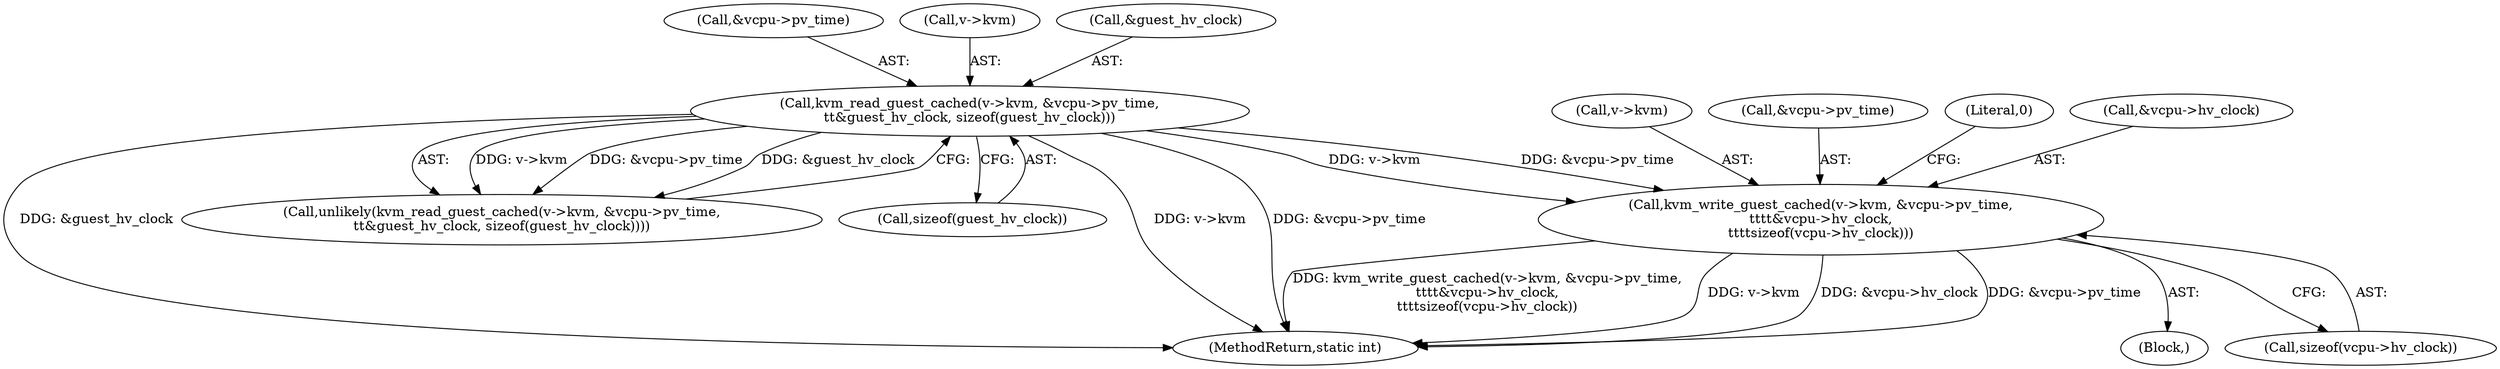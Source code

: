 digraph "0_linux_0b79459b482e85cb7426aa7da683a9f2c97aeae1_0@API" {
"1000406" [label="(Call,kvm_write_guest_cached(v->kvm, &vcpu->pv_time,\n\t\t\t\t&vcpu->hv_clock,\n\t\t\t\tsizeof(vcpu->hv_clock)))"];
"1000360" [label="(Call,kvm_read_guest_cached(v->kvm, &vcpu->pv_time,\n\t\t&guest_hv_clock, sizeof(guest_hv_clock)))"];
"1000424" [label="(MethodReturn,static int)"];
"1000359" [label="(Call,unlikely(kvm_read_guest_cached(v->kvm, &vcpu->pv_time,\n\t\t&guest_hv_clock, sizeof(guest_hv_clock))))"];
"1000407" [label="(Call,v->kvm)"];
"1000410" [label="(Call,&vcpu->pv_time)"];
"1000364" [label="(Call,&vcpu->pv_time)"];
"1000423" [label="(Literal,0)"];
"1000414" [label="(Call,&vcpu->hv_clock)"];
"1000370" [label="(Call,sizeof(guest_hv_clock))"];
"1000111" [label="(Block,)"];
"1000361" [label="(Call,v->kvm)"];
"1000368" [label="(Call,&guest_hv_clock)"];
"1000418" [label="(Call,sizeof(vcpu->hv_clock))"];
"1000406" [label="(Call,kvm_write_guest_cached(v->kvm, &vcpu->pv_time,\n\t\t\t\t&vcpu->hv_clock,\n\t\t\t\tsizeof(vcpu->hv_clock)))"];
"1000360" [label="(Call,kvm_read_guest_cached(v->kvm, &vcpu->pv_time,\n\t\t&guest_hv_clock, sizeof(guest_hv_clock)))"];
"1000406" -> "1000111"  [label="AST: "];
"1000406" -> "1000418"  [label="CFG: "];
"1000407" -> "1000406"  [label="AST: "];
"1000410" -> "1000406"  [label="AST: "];
"1000414" -> "1000406"  [label="AST: "];
"1000418" -> "1000406"  [label="AST: "];
"1000423" -> "1000406"  [label="CFG: "];
"1000406" -> "1000424"  [label="DDG: v->kvm"];
"1000406" -> "1000424"  [label="DDG: &vcpu->hv_clock"];
"1000406" -> "1000424"  [label="DDG: &vcpu->pv_time"];
"1000406" -> "1000424"  [label="DDG: kvm_write_guest_cached(v->kvm, &vcpu->pv_time,\n\t\t\t\t&vcpu->hv_clock,\n\t\t\t\tsizeof(vcpu->hv_clock))"];
"1000360" -> "1000406"  [label="DDG: v->kvm"];
"1000360" -> "1000406"  [label="DDG: &vcpu->pv_time"];
"1000360" -> "1000359"  [label="AST: "];
"1000360" -> "1000370"  [label="CFG: "];
"1000361" -> "1000360"  [label="AST: "];
"1000364" -> "1000360"  [label="AST: "];
"1000368" -> "1000360"  [label="AST: "];
"1000370" -> "1000360"  [label="AST: "];
"1000359" -> "1000360"  [label="CFG: "];
"1000360" -> "1000424"  [label="DDG: v->kvm"];
"1000360" -> "1000424"  [label="DDG: &vcpu->pv_time"];
"1000360" -> "1000424"  [label="DDG: &guest_hv_clock"];
"1000360" -> "1000359"  [label="DDG: v->kvm"];
"1000360" -> "1000359"  [label="DDG: &vcpu->pv_time"];
"1000360" -> "1000359"  [label="DDG: &guest_hv_clock"];
}
